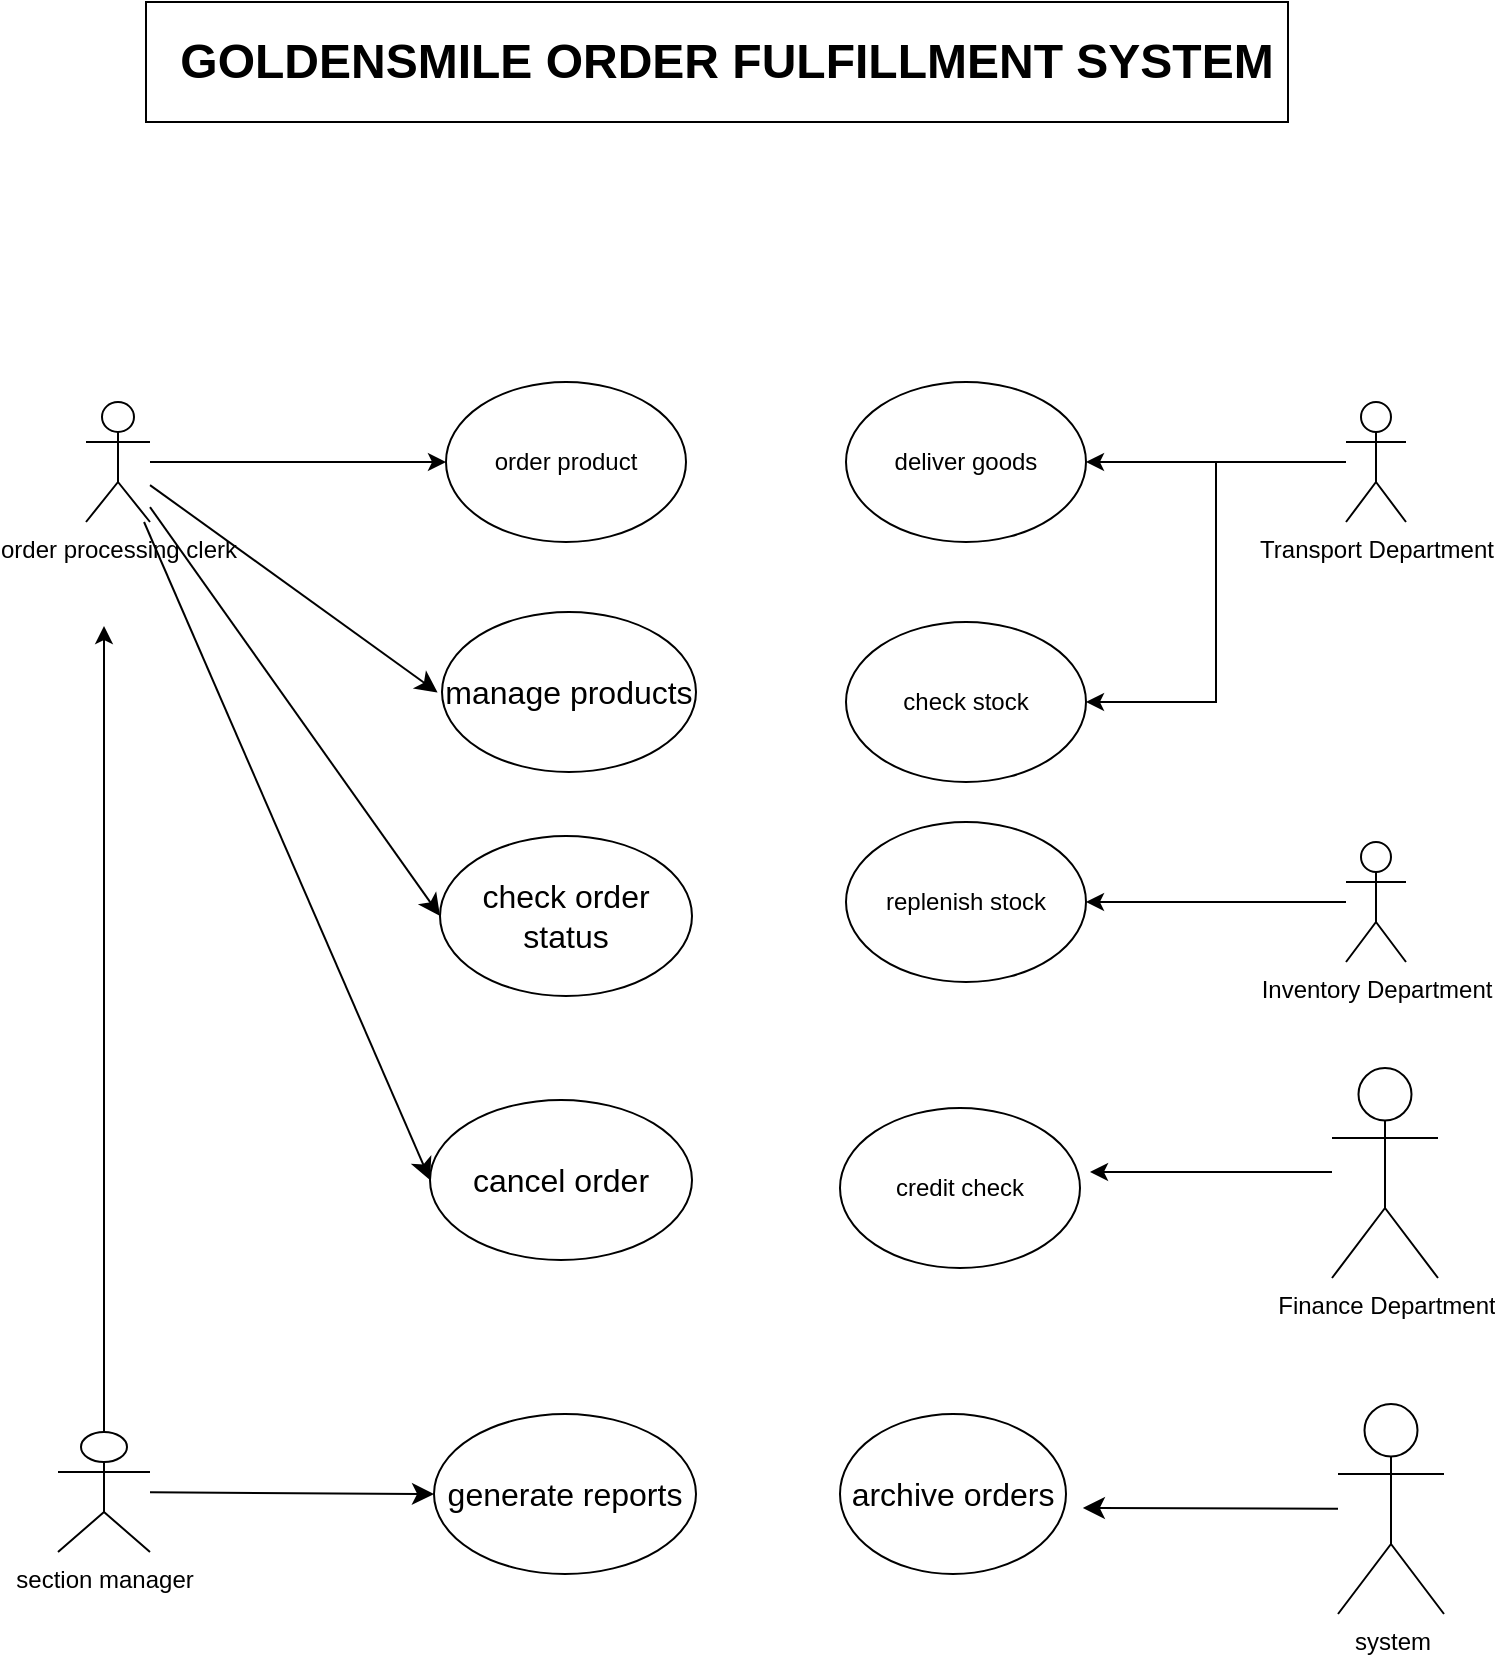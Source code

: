 <mxfile version="20.8.20" type="github">
  <diagram name="Page-1" id="rtSfq0RPSuM8lxgOxE5Q">
    <mxGraphModel dx="1834" dy="756" grid="0" gridSize="10" guides="1" tooltips="1" connect="1" arrows="1" fold="1" page="0" pageScale="1" pageWidth="827" pageHeight="1169" math="0" shadow="0">
      <root>
        <mxCell id="0" />
        <mxCell id="1" parent="0" />
        <mxCell id="z0-DaT5UMs1q9wHdrUX7-1" style="edgeStyle=orthogonalEdgeStyle;rounded=0;orthogonalLoop=1;jettySize=auto;html=1;" parent="1" source="z0-DaT5UMs1q9wHdrUX7-3" target="z0-DaT5UMs1q9wHdrUX7-6" edge="1">
          <mxGeometry relative="1" as="geometry" />
        </mxCell>
        <mxCell id="z0-DaT5UMs1q9wHdrUX7-22" style="edgeStyle=none;curved=1;rounded=0;orthogonalLoop=1;jettySize=auto;html=1;entryX=0;entryY=0.5;entryDx=0;entryDy=0;fontSize=12;startSize=8;endSize=8;" parent="1" source="z0-DaT5UMs1q9wHdrUX7-3" target="z0-DaT5UMs1q9wHdrUX7-19" edge="1">
          <mxGeometry relative="1" as="geometry" />
        </mxCell>
        <mxCell id="z0-DaT5UMs1q9wHdrUX7-23" style="edgeStyle=none;curved=1;rounded=0;orthogonalLoop=1;jettySize=auto;html=1;entryX=0;entryY=0.5;entryDx=0;entryDy=0;fontSize=12;startSize=8;endSize=8;" parent="1" source="z0-DaT5UMs1q9wHdrUX7-3" target="z0-DaT5UMs1q9wHdrUX7-20" edge="1">
          <mxGeometry relative="1" as="geometry" />
        </mxCell>
        <mxCell id="z0-DaT5UMs1q9wHdrUX7-24" style="edgeStyle=none;curved=1;rounded=0;orthogonalLoop=1;jettySize=auto;html=1;entryX=0.015;entryY=0.678;entryDx=0;entryDy=0;entryPerimeter=0;fontSize=12;startSize=8;endSize=8;" parent="1" source="z0-DaT5UMs1q9wHdrUX7-3" edge="1">
          <mxGeometry relative="1" as="geometry">
            <mxPoint x="215.8" y="385.24" as="targetPoint" />
          </mxGeometry>
        </mxCell>
        <mxCell id="z0-DaT5UMs1q9wHdrUX7-3" value="order processing clerk" style="shape=umlActor;verticalLabelPosition=bottom;verticalAlign=top;html=1;outlineConnect=0;" parent="1" vertex="1">
          <mxGeometry x="40" y="240" width="32" height="60" as="geometry" />
        </mxCell>
        <mxCell id="z0-DaT5UMs1q9wHdrUX7-4" value="" style="rounded=0;whiteSpace=wrap;html=1;" parent="1" vertex="1">
          <mxGeometry x="70" y="40" width="571" height="60" as="geometry" />
        </mxCell>
        <mxCell id="z0-DaT5UMs1q9wHdrUX7-5" value="GOLDENSMILE ORDER FULFILLMENT SYSTEM" style="text;strokeColor=none;fillColor=none;html=1;fontSize=24;fontStyle=1;verticalAlign=middle;align=center;" parent="1" vertex="1">
          <mxGeometry x="310" y="50" width="100" height="40" as="geometry" />
        </mxCell>
        <mxCell id="z0-DaT5UMs1q9wHdrUX7-6" value="order product" style="ellipse;whiteSpace=wrap;html=1;" parent="1" vertex="1">
          <mxGeometry x="220" y="230" width="120" height="80" as="geometry" />
        </mxCell>
        <mxCell id="z0-DaT5UMs1q9wHdrUX7-8" style="edgeStyle=orthogonalEdgeStyle;rounded=0;orthogonalLoop=1;jettySize=auto;html=1;" parent="1" source="z0-DaT5UMs1q9wHdrUX7-9" edge="1">
          <mxGeometry relative="1" as="geometry">
            <mxPoint x="542" y="625" as="targetPoint" />
          </mxGeometry>
        </mxCell>
        <mxCell id="z0-DaT5UMs1q9wHdrUX7-9" value="Finance Department" style="shape=umlActor;verticalLabelPosition=bottom;verticalAlign=top;html=1;outlineConnect=0;" parent="1" vertex="1">
          <mxGeometry x="663" y="573" width="53" height="105" as="geometry" />
        </mxCell>
        <mxCell id="z0-DaT5UMs1q9wHdrUX7-10" value="credit check" style="ellipse;whiteSpace=wrap;html=1;" parent="1" vertex="1">
          <mxGeometry x="417" y="593" width="120" height="80" as="geometry" />
        </mxCell>
        <mxCell id="z0-DaT5UMs1q9wHdrUX7-11" style="edgeStyle=orthogonalEdgeStyle;rounded=0;orthogonalLoop=1;jettySize=auto;html=1;entryX=1;entryY=0.5;entryDx=0;entryDy=0;" parent="1" source="z0-DaT5UMs1q9wHdrUX7-13" target="z0-DaT5UMs1q9wHdrUX7-14" edge="1">
          <mxGeometry relative="1" as="geometry" />
        </mxCell>
        <mxCell id="z0-DaT5UMs1q9wHdrUX7-12" style="edgeStyle=orthogonalEdgeStyle;rounded=0;orthogonalLoop=1;jettySize=auto;html=1;entryX=1;entryY=0.5;entryDx=0;entryDy=0;" parent="1" source="z0-DaT5UMs1q9wHdrUX7-13" target="z0-DaT5UMs1q9wHdrUX7-15" edge="1">
          <mxGeometry relative="1" as="geometry" />
        </mxCell>
        <mxCell id="z0-DaT5UMs1q9wHdrUX7-13" value="Transport Department" style="shape=umlActor;verticalLabelPosition=bottom;verticalAlign=top;html=1;outlineConnect=0;" parent="1" vertex="1">
          <mxGeometry x="670" y="240" width="30" height="60" as="geometry" />
        </mxCell>
        <mxCell id="z0-DaT5UMs1q9wHdrUX7-14" value="deliver goods" style="ellipse;whiteSpace=wrap;html=1;" parent="1" vertex="1">
          <mxGeometry x="420" y="230" width="120" height="80" as="geometry" />
        </mxCell>
        <mxCell id="z0-DaT5UMs1q9wHdrUX7-15" value="check stock" style="ellipse;whiteSpace=wrap;html=1;" parent="1" vertex="1">
          <mxGeometry x="420" y="350" width="120" height="80" as="geometry" />
        </mxCell>
        <mxCell id="z0-DaT5UMs1q9wHdrUX7-16" style="edgeStyle=orthogonalEdgeStyle;rounded=0;orthogonalLoop=1;jettySize=auto;html=1;entryX=1;entryY=0.5;entryDx=0;entryDy=0;" parent="1" source="z0-DaT5UMs1q9wHdrUX7-17" target="z0-DaT5UMs1q9wHdrUX7-18" edge="1">
          <mxGeometry relative="1" as="geometry" />
        </mxCell>
        <mxCell id="z0-DaT5UMs1q9wHdrUX7-17" value="Inventory Department" style="shape=umlActor;verticalLabelPosition=bottom;verticalAlign=top;html=1;outlineConnect=0;" parent="1" vertex="1">
          <mxGeometry x="670" y="460" width="30" height="60" as="geometry" />
        </mxCell>
        <mxCell id="z0-DaT5UMs1q9wHdrUX7-18" value="replenish stock" style="ellipse;whiteSpace=wrap;html=1;" parent="1" vertex="1">
          <mxGeometry x="420" y="450" width="120" height="80" as="geometry" />
        </mxCell>
        <mxCell id="z0-DaT5UMs1q9wHdrUX7-19" value="check order status" style="ellipse;whiteSpace=wrap;html=1;fontSize=16;" parent="1" vertex="1">
          <mxGeometry x="217" y="457" width="126" height="80" as="geometry" />
        </mxCell>
        <mxCell id="z0-DaT5UMs1q9wHdrUX7-20" value="cancel order" style="ellipse;whiteSpace=wrap;html=1;fontSize=16;" parent="1" vertex="1">
          <mxGeometry x="212" y="589" width="131" height="80" as="geometry" />
        </mxCell>
        <mxCell id="_miax59Te1LVYWlp3cWW-2" style="rounded=0;orthogonalLoop=1;jettySize=auto;html=1;fontSize=12;endWidth=6.667;" parent="1" source="_miax59Te1LVYWlp3cWW-1" edge="1">
          <mxGeometry relative="1" as="geometry">
            <mxPoint x="49" y="352" as="targetPoint" />
          </mxGeometry>
        </mxCell>
        <mxCell id="_miax59Te1LVYWlp3cWW-4" style="edgeStyle=none;curved=1;rounded=0;orthogonalLoop=1;jettySize=auto;html=1;entryX=0;entryY=0.5;entryDx=0;entryDy=0;fontSize=12;startSize=8;endSize=8;" parent="1" source="_miax59Te1LVYWlp3cWW-1" target="_miax59Te1LVYWlp3cWW-3" edge="1">
          <mxGeometry relative="1" as="geometry" />
        </mxCell>
        <mxCell id="_miax59Te1LVYWlp3cWW-1" value="section manager" style="shape=umlActor;verticalLabelPosition=bottom;verticalAlign=top;html=1;outlineConnect=0;" parent="1" vertex="1">
          <mxGeometry x="26" y="755" width="46" height="60" as="geometry" />
        </mxCell>
        <mxCell id="_miax59Te1LVYWlp3cWW-3" value="generate reports" style="ellipse;whiteSpace=wrap;html=1;fontSize=16;" parent="1" vertex="1">
          <mxGeometry x="214" y="746" width="131" height="80" as="geometry" />
        </mxCell>
        <mxCell id="_miax59Te1LVYWlp3cWW-5" value="manage products" style="ellipse;whiteSpace=wrap;html=1;fontSize=16;" parent="1" vertex="1">
          <mxGeometry x="218" y="345" width="127" height="80" as="geometry" />
        </mxCell>
        <mxCell id="_miax59Te1LVYWlp3cWW-7" value="archive orders" style="ellipse;whiteSpace=wrap;html=1;fontSize=16;" parent="1" vertex="1">
          <mxGeometry x="417" y="746" width="113" height="80" as="geometry" />
        </mxCell>
        <mxCell id="_miax59Te1LVYWlp3cWW-9" style="edgeStyle=none;curved=1;rounded=0;orthogonalLoop=1;jettySize=auto;html=1;fontSize=12;startSize=8;endSize=8;" parent="1" source="_miax59Te1LVYWlp3cWW-8" edge="1">
          <mxGeometry relative="1" as="geometry">
            <mxPoint x="538.429" y="793" as="targetPoint" />
          </mxGeometry>
        </mxCell>
        <mxCell id="_miax59Te1LVYWlp3cWW-8" value="system" style="shape=umlActor;verticalLabelPosition=bottom;verticalAlign=top;html=1;outlineConnect=0;" parent="1" vertex="1">
          <mxGeometry x="666" y="741" width="53" height="105" as="geometry" />
        </mxCell>
      </root>
    </mxGraphModel>
  </diagram>
</mxfile>
